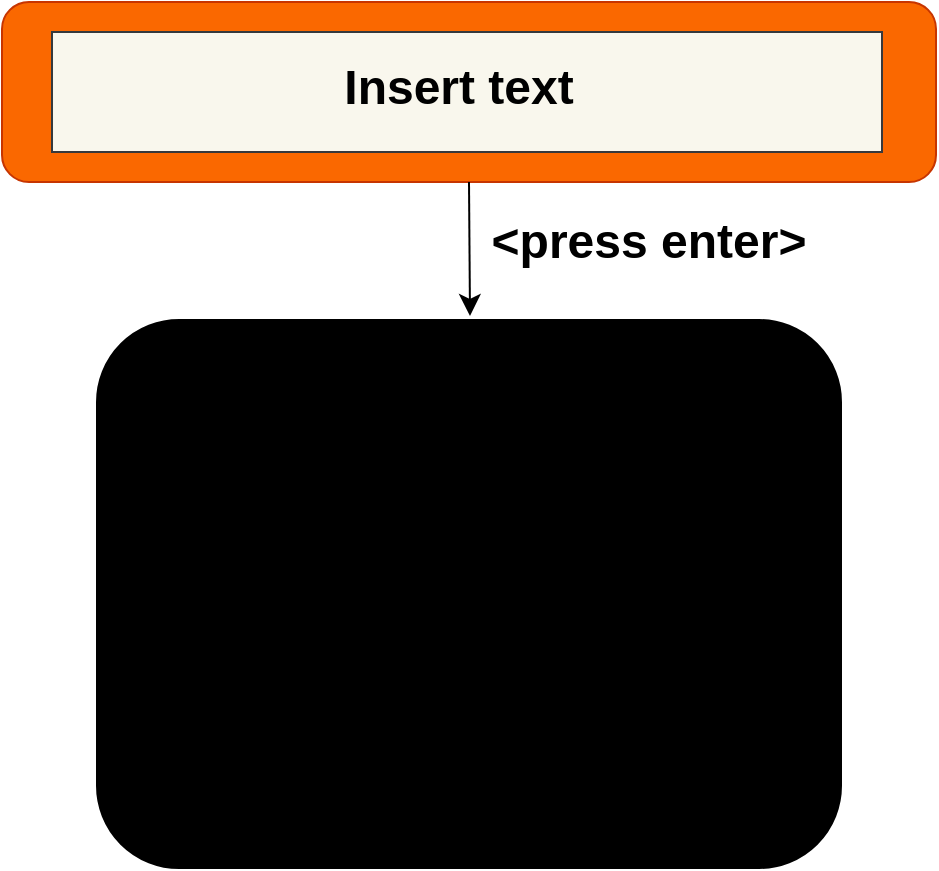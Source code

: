 <mxfile version="26.0.6">
  <diagram name="Page-1" id="TV7i3QS74W-u01C6ipRv">
    <mxGraphModel dx="1434" dy="1316" grid="0" gridSize="10" guides="1" tooltips="1" connect="1" arrows="1" fold="1" page="0" pageScale="1" pageWidth="827" pageHeight="1169" math="0" shadow="0">
      <root>
        <mxCell id="0" />
        <mxCell id="1" parent="0" />
        <mxCell id="Ft8mEgO6lCte28nf-07k-1" value="" style="rounded=1;whiteSpace=wrap;html=1;fillColor=#fa6800;fontColor=#000000;strokeColor=#C73500;" vertex="1" parent="1">
          <mxGeometry x="4" y="-152" width="467" height="90" as="geometry" />
        </mxCell>
        <mxCell id="Ft8mEgO6lCte28nf-07k-3" value="" style="rounded=0;whiteSpace=wrap;html=1;fillColor=light-dark(#F9F7ED,#F9F9FF);strokeColor=#36393d;" vertex="1" parent="1">
          <mxGeometry x="29" y="-137" width="415" height="60" as="geometry" />
        </mxCell>
        <mxCell id="Ft8mEgO6lCte28nf-07k-5" value="Insert text" style="text;strokeColor=none;fillColor=none;html=1;fontSize=24;fontStyle=1;verticalAlign=middle;align=center;fontColor=light-dark(#000000,#474747);" vertex="1" parent="1">
          <mxGeometry x="54" y="-129" width="356" height="40" as="geometry" />
        </mxCell>
        <mxCell id="Ft8mEgO6lCte28nf-07k-6" value="" style="endArrow=classic;html=1;rounded=0;fontSize=12;startSize=8;endSize=8;curved=1;exitX=0.5;exitY=1;exitDx=0;exitDy=0;" edge="1" parent="1" source="Ft8mEgO6lCte28nf-07k-1">
          <mxGeometry width="50" height="50" relative="1" as="geometry">
            <mxPoint x="294" y="91" as="sourcePoint" />
            <mxPoint x="238" y="5" as="targetPoint" />
          </mxGeometry>
        </mxCell>
        <mxCell id="Ft8mEgO6lCte28nf-07k-7" value="&amp;lt;press enter&amp;gt;" style="text;strokeColor=none;fillColor=none;html=1;fontSize=24;fontStyle=1;verticalAlign=middle;align=center;" vertex="1" parent="1">
          <mxGeometry x="277" y="-52" width="100" height="40" as="geometry" />
        </mxCell>
        <mxCell id="Ft8mEgO6lCte28nf-07k-8" value="" style="rounded=1;whiteSpace=wrap;html=1;fillColor=light-dark(#000000,#A3A3A3);" vertex="1" parent="1">
          <mxGeometry x="51.5" y="7" width="372" height="274" as="geometry" />
        </mxCell>
        <mxCell id="Ft8mEgO6lCte28nf-07k-10" value="&lt;ol&gt;&lt;li&gt;&amp;lt;ul cl=list-main&amp;gt;&lt;/li&gt;&lt;ol&gt;&lt;li&gt;&amp;lt;li cl=list-item&amp;gt;&lt;/li&gt;&lt;ol&gt;&lt;li&gt;&amp;lt;nav&amp;gt;&lt;/li&gt;&lt;ol&gt;&lt;li&gt;&amp;lt;checkbox, text&amp;gt;&lt;/li&gt;&lt;/ol&gt;&lt;/ol&gt;&lt;/ol&gt;&lt;/ol&gt;" style="text;strokeColor=none;fillColor=none;html=1;whiteSpace=wrap;verticalAlign=middle;overflow=hidden;fontColor=light-dark(#000000,#000000);fontSize=18;" vertex="1" parent="1">
          <mxGeometry x="64" y="23" width="353" height="245" as="geometry" />
        </mxCell>
      </root>
    </mxGraphModel>
  </diagram>
</mxfile>
